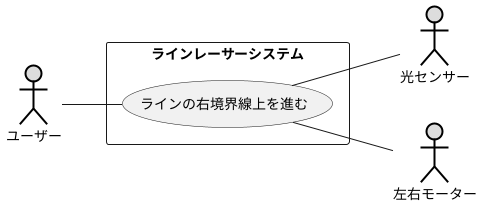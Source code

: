 @startuml 演習6-5-2
left to right direction
actor ユーザー#DDDDDD;line:black;line.bold;
actor 光センサー#DDDDDD;line:black;line.bold;
actor 左右モーター#DDDDDD;line:black;line.bold;
rectangle ラインレーサーシステム {
usecase ラインの右境界線上を進む 
}
ユーザー -- ラインの右境界線上を進む
ラインの右境界線上を進む -- 光センサー
ラインの右境界線上を進む -- 左右モーター

@enduml